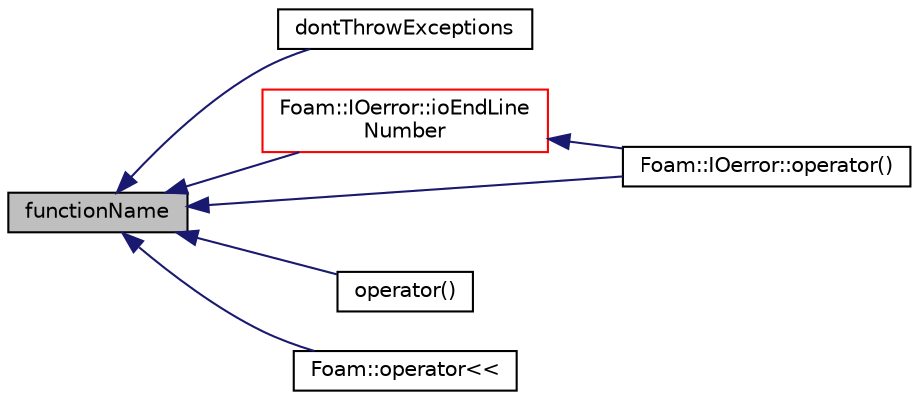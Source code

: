 digraph "functionName"
{
  bgcolor="transparent";
  edge [fontname="Helvetica",fontsize="10",labelfontname="Helvetica",labelfontsize="10"];
  node [fontname="Helvetica",fontsize="10",shape=record];
  rankdir="LR";
  Node1 [label="functionName",height=0.2,width=0.4,color="black", fillcolor="grey75", style="filled", fontcolor="black"];
  Node1 -> Node2 [dir="back",color="midnightblue",fontsize="10",style="solid",fontname="Helvetica"];
  Node2 [label="dontThrowExceptions",height=0.2,width=0.4,color="black",URL="$a00674.html#ade9b83a5d265d421f9a6058cfe9a3d7c"];
  Node1 -> Node3 [dir="back",color="midnightblue",fontsize="10",style="solid",fontname="Helvetica"];
  Node3 [label="Foam::IOerror::ioEndLine\lNumber",height=0.2,width=0.4,color="red",URL="$a01173.html#a094b74227038eea15fbe19ee92cd391c"];
  Node3 -> Node4 [dir="back",color="midnightblue",fontsize="10",style="solid",fontname="Helvetica"];
  Node4 [label="Foam::IOerror::operator()",height=0.2,width=0.4,color="black",URL="$a01173.html#a66858b96374e129848ac0d4126a7afad",tooltip="Convert to OSstream. "];
  Node1 -> Node5 [dir="back",color="midnightblue",fontsize="10",style="solid",fontname="Helvetica"];
  Node5 [label="operator()",height=0.2,width=0.4,color="black",URL="$a00674.html#a65e01686e24927d8a2fb48899e2e8013",tooltip="Convert to OSstream. "];
  Node1 -> Node4 [dir="back",color="midnightblue",fontsize="10",style="solid",fontname="Helvetica"];
  Node1 -> Node6 [dir="back",color="midnightblue",fontsize="10",style="solid",fontname="Helvetica"];
  Node6 [label="Foam::operator\<\<",height=0.2,width=0.4,color="black",URL="$a10733.html#aa9e8846a837ae711f8842399d44133a9"];
}
